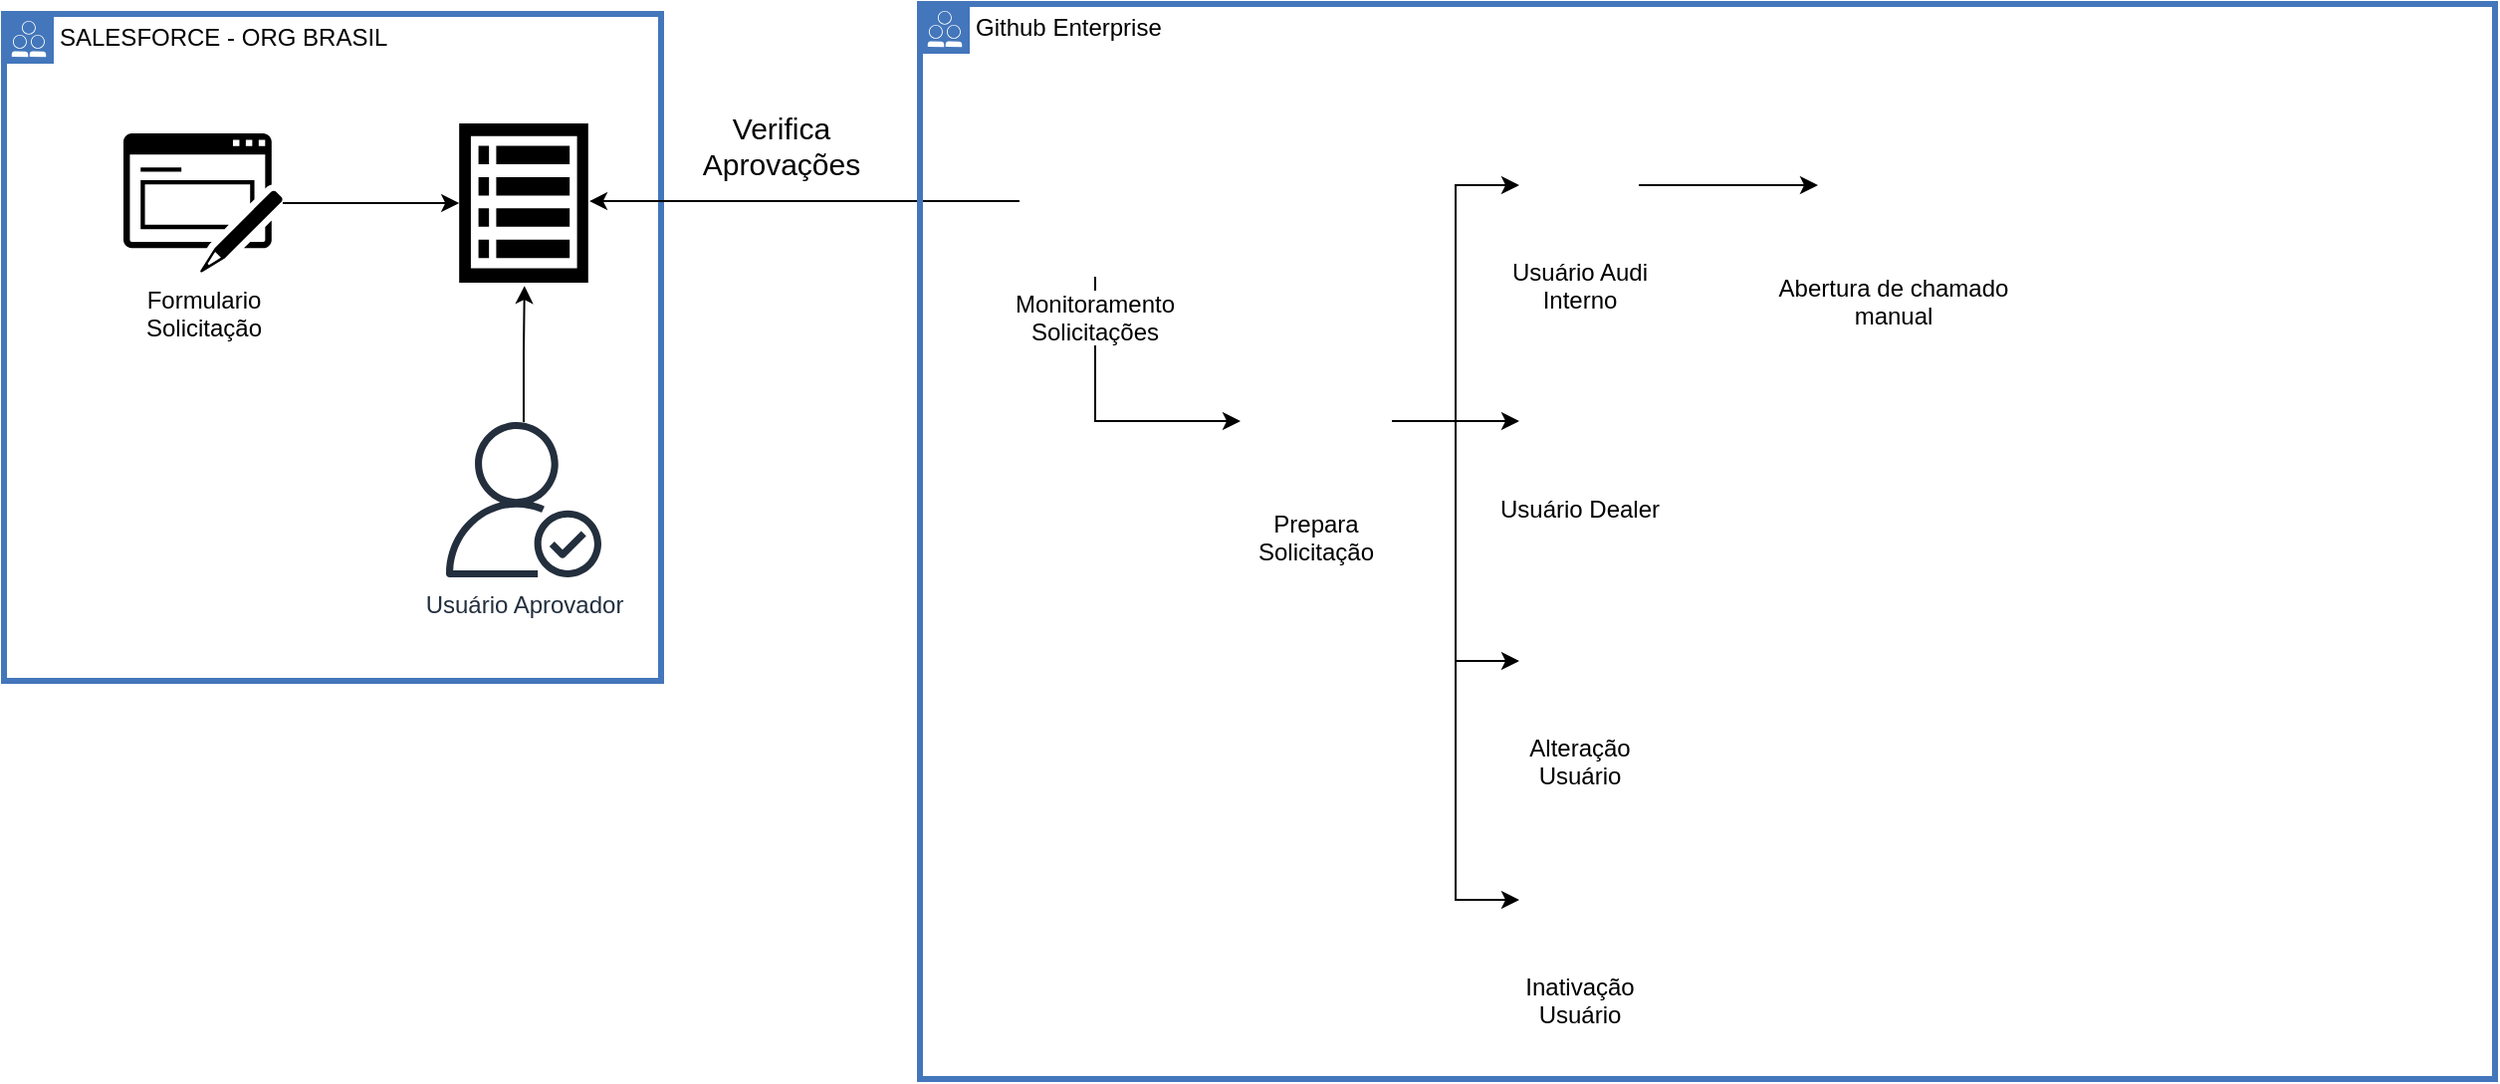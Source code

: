 <mxfile version="24.8.3">
  <diagram name="Página-1" id="W18wG7Gu_XdBRMtK4vuQ">
    <mxGraphModel dx="1717" dy="951" grid="1" gridSize="10" guides="1" tooltips="1" connect="1" arrows="1" fold="1" page="1" pageScale="1" pageWidth="1169" pageHeight="827" math="0" shadow="0">
      <root>
        <mxCell id="0" />
        <mxCell id="1" parent="0" />
        <mxCell id="pc_rTVkWmHKCijpjmsk4-9" value="SALESFORCE - ORG BRASIL" style="shape=mxgraph.ibm.box;prType=public;fontStyle=0;verticalAlign=top;align=left;spacingLeft=32;spacingTop=4;fillColor=none;rounded=0;whiteSpace=wrap;html=1;strokeColor=#4376BB;strokeWidth=3;dashed=0;container=1;spacing=-4;collapsible=0;expand=0;recursiveResize=0;" vertex="1" parent="1">
          <mxGeometry x="110" y="235" width="330" height="335" as="geometry" />
        </mxCell>
        <mxCell id="pc_rTVkWmHKCijpjmsk4-6" value="Usuário Aprovador" style="sketch=0;outlineConnect=0;fontColor=#232F3E;gradientColor=none;fillColor=#232F3D;strokeColor=none;dashed=0;verticalLabelPosition=bottom;verticalAlign=top;align=center;html=1;fontSize=12;fontStyle=0;aspect=fixed;pointerEvents=1;shape=mxgraph.aws4.authenticated_user;" vertex="1" parent="pc_rTVkWmHKCijpjmsk4-9">
          <mxGeometry x="222" y="205" width="78" height="78" as="geometry" />
        </mxCell>
        <mxCell id="pc_rTVkWmHKCijpjmsk4-4" value="" style="sketch=0;html=1;aspect=fixed;strokeColor=none;shadow=0;fillColor=#000000;verticalAlign=top;labelPosition=center;verticalLabelPosition=bottom;shape=mxgraph.gcp2.view_list" vertex="1" parent="pc_rTVkWmHKCijpjmsk4-9">
          <mxGeometry x="228.6" y="55" width="64.8" height="80" as="geometry" />
        </mxCell>
        <mxCell id="pc_rTVkWmHKCijpjmsk4-7" style="edgeStyle=orthogonalEdgeStyle;rounded=0;orthogonalLoop=1;jettySize=auto;html=1;entryX=0.506;entryY=1.02;entryDx=0;entryDy=0;entryPerimeter=0;" edge="1" parent="pc_rTVkWmHKCijpjmsk4-9" source="pc_rTVkWmHKCijpjmsk4-6" target="pc_rTVkWmHKCijpjmsk4-4">
          <mxGeometry relative="1" as="geometry" />
        </mxCell>
        <mxCell id="pc_rTVkWmHKCijpjmsk4-3" value="Formulario&lt;br&gt;Solicitação" style="sketch=0;pointerEvents=1;shadow=0;dashed=0;html=1;strokeColor=none;fillColor=#000000;labelPosition=center;verticalLabelPosition=bottom;verticalAlign=top;outlineConnect=0;align=center;shape=mxgraph.office.concepts.form;" vertex="1" parent="pc_rTVkWmHKCijpjmsk4-9">
          <mxGeometry x="60" y="60" width="80" height="70" as="geometry" />
        </mxCell>
        <mxCell id="pc_rTVkWmHKCijpjmsk4-5" style="edgeStyle=orthogonalEdgeStyle;rounded=0;orthogonalLoop=1;jettySize=auto;html=1;entryX=0;entryY=0.5;entryDx=0;entryDy=0;entryPerimeter=0;" edge="1" parent="pc_rTVkWmHKCijpjmsk4-9" source="pc_rTVkWmHKCijpjmsk4-3" target="pc_rTVkWmHKCijpjmsk4-4">
          <mxGeometry relative="1" as="geometry" />
        </mxCell>
        <mxCell id="pc_rTVkWmHKCijpjmsk4-1" value="" style="shape=image;verticalLabelPosition=bottom;labelBackgroundColor=default;verticalAlign=top;aspect=fixed;imageAspect=0;image=https://mlohrktvfr9b.i.optimole.com/cb:fnc3.166/w:auto/h:auto/q:90/f:best/https://www.nerdstickers.com.br/wp-content/uploads/2022/10/products-1359-Salesforce-01.png;" vertex="1" parent="pc_rTVkWmHKCijpjmsk4-9">
          <mxGeometry y="248" width="87" height="87" as="geometry" />
        </mxCell>
        <mxCell id="pc_rTVkWmHKCijpjmsk4-11" style="edgeStyle=orthogonalEdgeStyle;rounded=0;orthogonalLoop=1;jettySize=auto;html=1;entryX=1.009;entryY=0.488;entryDx=0;entryDy=0;entryPerimeter=0;" edge="1" parent="1" source="pc_rTVkWmHKCijpjmsk4-2" target="pc_rTVkWmHKCijpjmsk4-4">
          <mxGeometry relative="1" as="geometry" />
        </mxCell>
        <mxCell id="pc_rTVkWmHKCijpjmsk4-22" value="Verifica&lt;br style=&quot;font-size: 15px;&quot;&gt;Aprovações" style="edgeLabel;html=1;align=center;verticalAlign=middle;resizable=0;points=[];fontSize=15;" vertex="1" connectable="0" parent="pc_rTVkWmHKCijpjmsk4-11">
          <mxGeometry x="0.29" y="1" relative="1" as="geometry">
            <mxPoint x="19" y="-29" as="offset" />
          </mxGeometry>
        </mxCell>
        <mxCell id="pc_rTVkWmHKCijpjmsk4-12" value="Github Enterprise" style="shape=mxgraph.ibm.box;prType=public;fontStyle=0;verticalAlign=top;align=left;spacingLeft=32;spacingTop=4;fillColor=none;rounded=0;whiteSpace=wrap;html=1;strokeColor=#4376BB;strokeWidth=3;dashed=0;container=1;spacing=-4;collapsible=0;expand=0;recursiveResize=0;" vertex="1" parent="1">
          <mxGeometry x="570" y="230" width="791" height="540" as="geometry" />
        </mxCell>
        <mxCell id="pc_rTVkWmHKCijpjmsk4-24" style="edgeStyle=orthogonalEdgeStyle;rounded=0;orthogonalLoop=1;jettySize=auto;html=1;entryX=0;entryY=0.5;entryDx=0;entryDy=0;" edge="1" parent="pc_rTVkWmHKCijpjmsk4-12" source="pc_rTVkWmHKCijpjmsk4-2" target="pc_rTVkWmHKCijpjmsk4-23">
          <mxGeometry relative="1" as="geometry">
            <Array as="points">
              <mxPoint x="88" y="210" />
            </Array>
          </mxGeometry>
        </mxCell>
        <mxCell id="pc_rTVkWmHKCijpjmsk4-2" value="Monitoramento&#xa;Solicitações" style="shape=image;verticalLabelPosition=bottom;labelBackgroundColor=default;verticalAlign=top;aspect=fixed;imageAspect=0;image=https://cdn.prod.website-files.com/6203daf47137054c031fa0e6/63306942721a28becf0ded7a_github-actions.svg;" vertex="1" parent="pc_rTVkWmHKCijpjmsk4-12">
          <mxGeometry x="50" y="61" width="76" height="76" as="geometry" />
        </mxCell>
        <mxCell id="pc_rTVkWmHKCijpjmsk4-29" style="edgeStyle=orthogonalEdgeStyle;rounded=0;orthogonalLoop=1;jettySize=auto;html=1;entryX=0;entryY=0.5;entryDx=0;entryDy=0;" edge="1" parent="pc_rTVkWmHKCijpjmsk4-12" source="pc_rTVkWmHKCijpjmsk4-23" target="pc_rTVkWmHKCijpjmsk4-25">
          <mxGeometry relative="1" as="geometry" />
        </mxCell>
        <mxCell id="pc_rTVkWmHKCijpjmsk4-30" style="edgeStyle=orthogonalEdgeStyle;rounded=0;orthogonalLoop=1;jettySize=auto;html=1;entryX=0;entryY=0.5;entryDx=0;entryDy=0;" edge="1" parent="pc_rTVkWmHKCijpjmsk4-12" source="pc_rTVkWmHKCijpjmsk4-23" target="pc_rTVkWmHKCijpjmsk4-26">
          <mxGeometry relative="1" as="geometry" />
        </mxCell>
        <mxCell id="pc_rTVkWmHKCijpjmsk4-31" style="edgeStyle=orthogonalEdgeStyle;rounded=0;orthogonalLoop=1;jettySize=auto;html=1;entryX=0;entryY=0.5;entryDx=0;entryDy=0;" edge="1" parent="pc_rTVkWmHKCijpjmsk4-12" source="pc_rTVkWmHKCijpjmsk4-23" target="pc_rTVkWmHKCijpjmsk4-27">
          <mxGeometry relative="1" as="geometry" />
        </mxCell>
        <mxCell id="pc_rTVkWmHKCijpjmsk4-32" style="edgeStyle=orthogonalEdgeStyle;rounded=0;orthogonalLoop=1;jettySize=auto;html=1;entryX=0;entryY=0.5;entryDx=0;entryDy=0;" edge="1" parent="pc_rTVkWmHKCijpjmsk4-12" source="pc_rTVkWmHKCijpjmsk4-23" target="pc_rTVkWmHKCijpjmsk4-28">
          <mxGeometry relative="1" as="geometry" />
        </mxCell>
        <mxCell id="pc_rTVkWmHKCijpjmsk4-23" value="Prepara&#xa;Solicitação" style="shape=image;verticalLabelPosition=bottom;labelBackgroundColor=default;verticalAlign=top;aspect=fixed;imageAspect=0;image=https://cdn.prod.website-files.com/6203daf47137054c031fa0e6/63306942721a28becf0ded7a_github-actions.svg;" vertex="1" parent="pc_rTVkWmHKCijpjmsk4-12">
          <mxGeometry x="161" y="171.5" width="76" height="76" as="geometry" />
        </mxCell>
        <mxCell id="pc_rTVkWmHKCijpjmsk4-34" style="edgeStyle=orthogonalEdgeStyle;rounded=0;orthogonalLoop=1;jettySize=auto;html=1;entryX=0;entryY=0.5;entryDx=0;entryDy=0;" edge="1" parent="pc_rTVkWmHKCijpjmsk4-12" source="pc_rTVkWmHKCijpjmsk4-25" target="pc_rTVkWmHKCijpjmsk4-33">
          <mxGeometry relative="1" as="geometry" />
        </mxCell>
        <mxCell id="pc_rTVkWmHKCijpjmsk4-25" value="Usuário Audi&lt;br&gt;Interno" style="shape=image;html=1;verticalAlign=top;verticalLabelPosition=bottom;labelBackgroundColor=#ffffff;imageAspect=0;aspect=fixed;image=https://cdn4.iconfinder.com/data/icons/48-bubbles/48/12.File-128.png" vertex="1" parent="pc_rTVkWmHKCijpjmsk4-12">
          <mxGeometry x="301" y="61" width="60" height="60" as="geometry" />
        </mxCell>
        <mxCell id="pc_rTVkWmHKCijpjmsk4-26" value="Usuário Dealer" style="shape=image;html=1;verticalAlign=top;verticalLabelPosition=bottom;labelBackgroundColor=#ffffff;imageAspect=0;aspect=fixed;image=https://cdn4.iconfinder.com/data/icons/48-bubbles/48/12.File-128.png" vertex="1" parent="pc_rTVkWmHKCijpjmsk4-12">
          <mxGeometry x="301" y="179.5" width="60" height="60" as="geometry" />
        </mxCell>
        <mxCell id="pc_rTVkWmHKCijpjmsk4-27" value="Alteração&lt;br&gt;Usuário" style="shape=image;html=1;verticalAlign=top;verticalLabelPosition=bottom;labelBackgroundColor=#ffffff;imageAspect=0;aspect=fixed;image=https://cdn4.iconfinder.com/data/icons/48-bubbles/48/12.File-128.png" vertex="1" parent="pc_rTVkWmHKCijpjmsk4-12">
          <mxGeometry x="301" y="300" width="60" height="60" as="geometry" />
        </mxCell>
        <mxCell id="pc_rTVkWmHKCijpjmsk4-28" value="Inativação&lt;br&gt;Usuário" style="shape=image;html=1;verticalAlign=top;verticalLabelPosition=bottom;labelBackgroundColor=#ffffff;imageAspect=0;aspect=fixed;image=https://cdn4.iconfinder.com/data/icons/48-bubbles/48/12.File-128.png" vertex="1" parent="pc_rTVkWmHKCijpjmsk4-12">
          <mxGeometry x="301" y="420" width="60" height="60" as="geometry" />
        </mxCell>
        <mxCell id="pc_rTVkWmHKCijpjmsk4-33" value="Abertura de chamado &#xa;manual" style="shape=image;verticalLabelPosition=bottom;labelBackgroundColor=default;verticalAlign=top;aspect=fixed;imageAspect=0;image=https://cdn.prod.website-files.com/6203daf47137054c031fa0e6/63306942721a28becf0ded7a_github-actions.svg;" vertex="1" parent="pc_rTVkWmHKCijpjmsk4-12">
          <mxGeometry x="451" y="53" width="76" height="76" as="geometry" />
        </mxCell>
      </root>
    </mxGraphModel>
  </diagram>
</mxfile>
